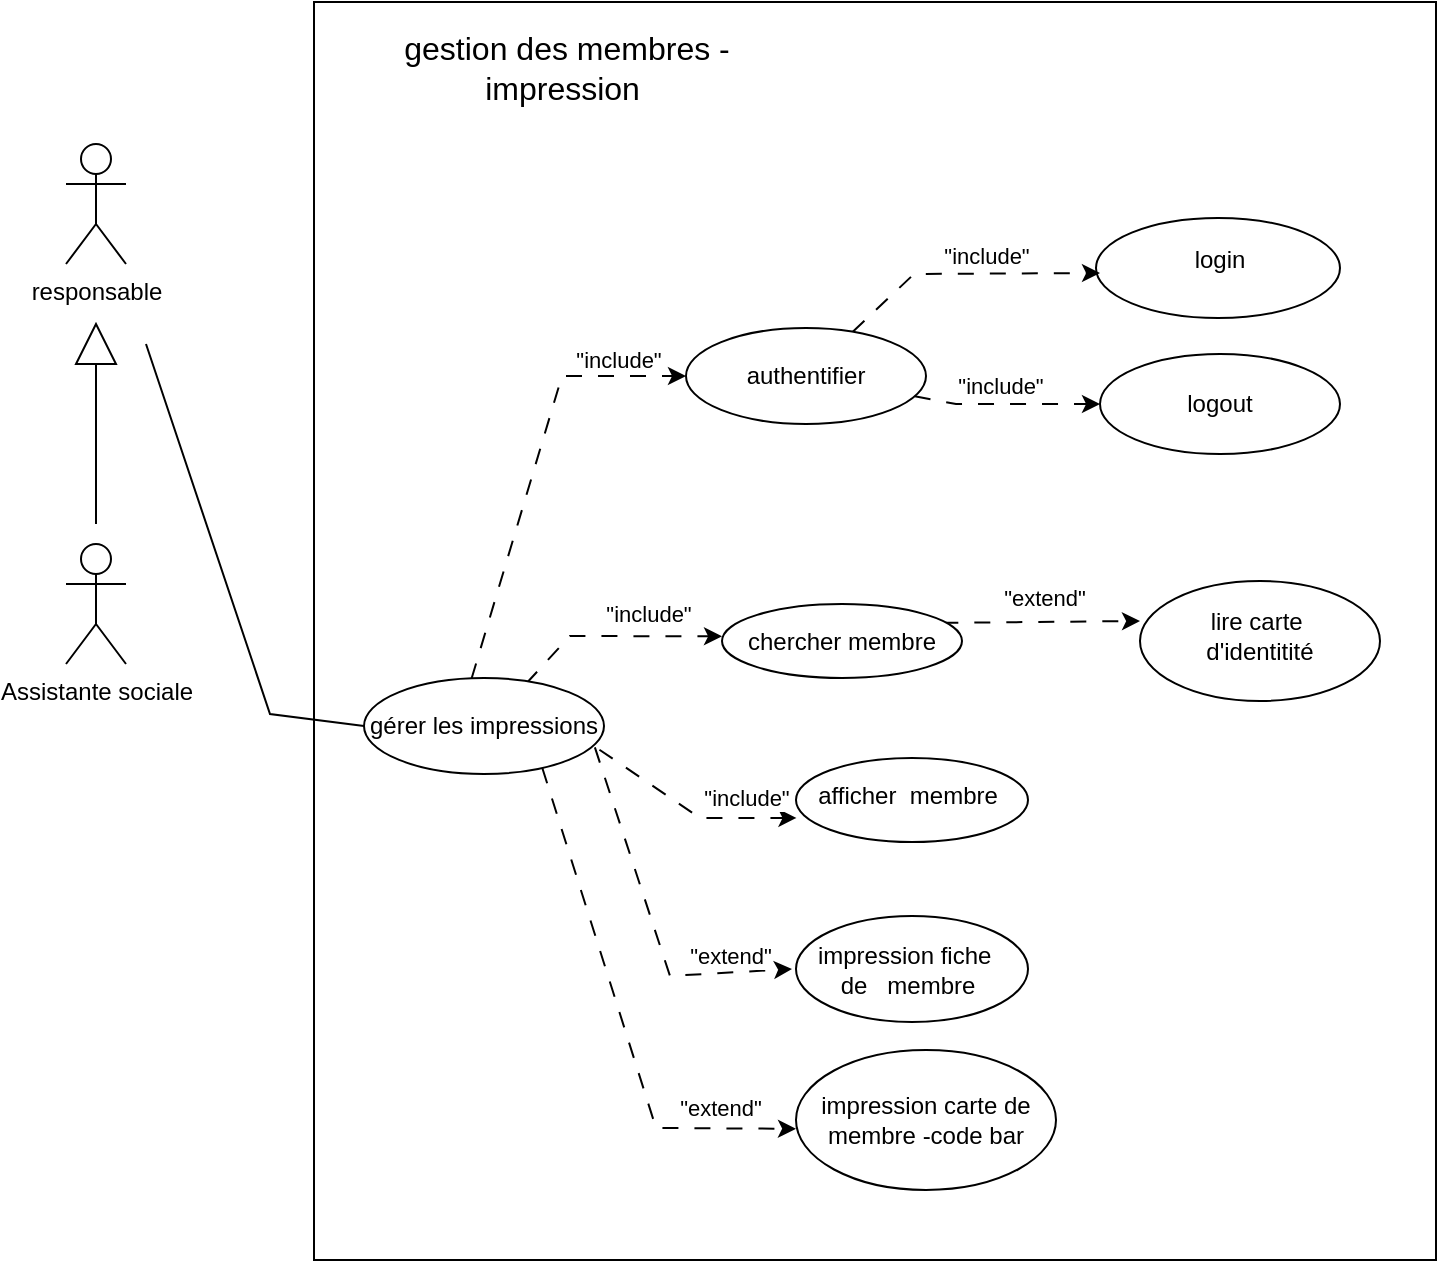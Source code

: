 <mxfile version="27.0.9">
  <diagram name="Page-1" id="1hs5s9o86z9CkmKRlvlU">
    <mxGraphModel dx="1258" dy="1082" grid="0" gridSize="10" guides="1" tooltips="1" connect="1" arrows="1" fold="1" page="1" pageScale="1" pageWidth="827" pageHeight="1169" math="0" shadow="0">
      <root>
        <mxCell id="0" />
        <mxCell id="1" parent="0" />
        <mxCell id="x263QQzyvhfLZ9ghH397-1" value="" style="rounded=0;whiteSpace=wrap;html=1;movable=0;resizable=0;rotatable=0;deletable=0;editable=0;locked=1;connectable=0;" parent="1" vertex="1">
          <mxGeometry x="194" y="99" width="561" height="629" as="geometry" />
        </mxCell>
        <mxCell id="m7XsVHhVL0BLHQTgYPTq-1" value="Assistante sociale" style="shape=umlActor;verticalLabelPosition=bottom;verticalAlign=top;html=1;" parent="1" vertex="1">
          <mxGeometry x="70" y="370" width="30" height="60" as="geometry" />
        </mxCell>
        <mxCell id="m7XsVHhVL0BLHQTgYPTq-2" value="responsable" style="shape=umlActor;verticalLabelPosition=bottom;verticalAlign=top;html=1;" parent="1" vertex="1">
          <mxGeometry x="70" y="170" width="30" height="60" as="geometry" />
        </mxCell>
        <mxCell id="m7XsVHhVL0BLHQTgYPTq-6" value="" style="shape=ellipse;container=1;horizontal=1;horizontalStack=0;resizeParent=1;resizeParentMax=0;resizeLast=0;html=1;dashed=0;collapsible=0;" parent="1" vertex="1">
          <mxGeometry x="585" y="207" width="122" height="50" as="geometry" />
        </mxCell>
        <mxCell id="m7XsVHhVL0BLHQTgYPTq-7" value="login" style="html=1;strokeColor=none;fillColor=none;align=center;verticalAlign=middle;rotatable=0;whiteSpace=wrap;" parent="m7XsVHhVL0BLHQTgYPTq-6" vertex="1">
          <mxGeometry x="2" y="15" width="120" height="12.5" as="geometry" />
        </mxCell>
        <mxCell id="m7XsVHhVL0BLHQTgYPTq-42" value="" style="triangle;whiteSpace=wrap;html=1;rotation=-90;" parent="1" vertex="1">
          <mxGeometry x="75" y="260" width="20" height="20" as="geometry" />
        </mxCell>
        <mxCell id="m7XsVHhVL0BLHQTgYPTq-43" value="" style="endArrow=none;html=1;rounded=0;entryX=0;entryY=0.5;entryDx=0;entryDy=0;" parent="1" target="m7XsVHhVL0BLHQTgYPTq-42" edge="1">
          <mxGeometry width="50" height="50" relative="1" as="geometry">
            <mxPoint x="85" y="360" as="sourcePoint" />
            <mxPoint x="440" y="360" as="targetPoint" />
          </mxGeometry>
        </mxCell>
        <mxCell id="m7XsVHhVL0BLHQTgYPTq-45" value="" style="endArrow=classic;html=1;rounded=0;entryX=0;entryY=1;entryDx=0;entryDy=0;endFill=1;dashed=1;dashPattern=8 8;" parent="1" target="m7XsVHhVL0BLHQTgYPTq-7" edge="1" source="bvzKBw0PHsRoX_8Q5MpC-2">
          <mxGeometry width="50" height="50" relative="1" as="geometry">
            <mxPoint x="235" y="242" as="sourcePoint" />
            <mxPoint x="565" y="302" as="targetPoint" />
            <Array as="points">
              <mxPoint x="494" y="235" />
            </Array>
          </mxGeometry>
        </mxCell>
        <mxCell id="bvzKBw0PHsRoX_8Q5MpC-12" value="&quot;include&quot;" style="edgeLabel;html=1;align=center;verticalAlign=middle;resizable=0;points=[];" vertex="1" connectable="0" parent="m7XsVHhVL0BLHQTgYPTq-45">
          <mxGeometry x="-0.053" y="-1" relative="1" as="geometry">
            <mxPoint x="14" y="-10" as="offset" />
          </mxGeometry>
        </mxCell>
        <mxCell id="m7XsVHhVL0BLHQTgYPTq-46" value="" style="endArrow=classic;html=1;rounded=0;entryX=0;entryY=0.5;entryDx=0;entryDy=0;endFill=1;dashed=1;dashPattern=8 8;" parent="1" source="bvzKBw0PHsRoX_8Q5MpC-2" target="m7XsVHhVL0BLHQTgYPTq-12" edge="1">
          <mxGeometry width="50" height="50" relative="1" as="geometry">
            <mxPoint x="355" y="301" as="sourcePoint" />
            <mxPoint x="519" y="292" as="targetPoint" />
            <Array as="points">
              <mxPoint x="515" y="300" />
            </Array>
          </mxGeometry>
        </mxCell>
        <mxCell id="bvzKBw0PHsRoX_8Q5MpC-13" value="&quot;include&quot;" style="edgeLabel;html=1;align=center;verticalAlign=middle;resizable=0;points=[];" vertex="1" connectable="0" parent="m7XsVHhVL0BLHQTgYPTq-46">
          <mxGeometry x="-0.187" y="3" relative="1" as="geometry">
            <mxPoint x="5" y="-6" as="offset" />
          </mxGeometry>
        </mxCell>
        <mxCell id="m7XsVHhVL0BLHQTgYPTq-47" value="" style="endArrow=classic;html=1;rounded=0;entryX=0;entryY=0;entryDx=0;entryDy=0;endFill=1;exitX=0.918;exitY=0.255;exitDx=0;exitDy=0;exitPerimeter=0;dashed=1;dashPattern=8 8;" parent="1" source="m7XsVHhVL0BLHQTgYPTq-19" target="m7XsVHhVL0BLHQTgYPTq-15" edge="1">
          <mxGeometry width="50" height="50" relative="1" as="geometry">
            <mxPoint x="292" y="347" as="sourcePoint" />
            <mxPoint x="524" y="340" as="targetPoint" />
          </mxGeometry>
        </mxCell>
        <mxCell id="bvzKBw0PHsRoX_8Q5MpC-7" value="&quot;extend&quot;" style="edgeLabel;html=1;align=center;verticalAlign=middle;resizable=0;points=[];" vertex="1" connectable="0" parent="m7XsVHhVL0BLHQTgYPTq-47">
          <mxGeometry x="0.101" y="-1" relative="1" as="geometry">
            <mxPoint x="-4" y="-13" as="offset" />
          </mxGeometry>
        </mxCell>
        <mxCell id="m7XsVHhVL0BLHQTgYPTq-48" value="" style="endArrow=classic;html=1;rounded=0;endFill=1;exitX=0.676;exitY=0.057;exitDx=0;exitDy=0;exitPerimeter=0;dashed=1;dashPattern=8 8;entryX=0;entryY=0.25;entryDx=0;entryDy=0;" parent="1" source="bvzKBw0PHsRoX_8Q5MpC-1" target="m7XsVHhVL0BLHQTgYPTq-20" edge="1">
          <mxGeometry width="50" height="50" relative="1" as="geometry">
            <mxPoint x="500" y="389" as="sourcePoint" />
            <mxPoint x="394" y="419" as="targetPoint" />
            <Array as="points">
              <mxPoint x="322" y="416" />
            </Array>
          </mxGeometry>
        </mxCell>
        <mxCell id="bvzKBw0PHsRoX_8Q5MpC-6" value="&quot;include&quot;" style="edgeLabel;html=1;align=center;verticalAlign=middle;resizable=0;points=[];" vertex="1" connectable="0" parent="m7XsVHhVL0BLHQTgYPTq-48">
          <mxGeometry x="0.007" relative="1" as="geometry">
            <mxPoint x="17" y="-11" as="offset" />
          </mxGeometry>
        </mxCell>
        <mxCell id="m7XsVHhVL0BLHQTgYPTq-49" value="" style="endArrow=classic;html=1;rounded=0;entryX=0.002;entryY=0.714;entryDx=0;entryDy=0;endFill=1;exitX=0.981;exitY=0.747;exitDx=0;exitDy=0;exitPerimeter=0;dashed=1;dashPattern=8 8;entryPerimeter=0;" parent="1" target="m7XsVHhVL0BLHQTgYPTq-24" edge="1" source="bvzKBw0PHsRoX_8Q5MpC-1">
          <mxGeometry width="50" height="50" relative="1" as="geometry">
            <mxPoint x="120" y="260" as="sourcePoint" />
            <mxPoint x="444" y="580" as="targetPoint" />
            <Array as="points">
              <mxPoint x="387" y="507" />
            </Array>
          </mxGeometry>
        </mxCell>
        <mxCell id="bvzKBw0PHsRoX_8Q5MpC-8" value="&quot;include&quot;" style="edgeLabel;html=1;align=center;verticalAlign=middle;resizable=0;points=[];" vertex="1" connectable="0" parent="m7XsVHhVL0BLHQTgYPTq-49">
          <mxGeometry x="0.163" y="2" relative="1" as="geometry">
            <mxPoint x="20" y="-8" as="offset" />
          </mxGeometry>
        </mxCell>
        <mxCell id="m7XsVHhVL0BLHQTgYPTq-50" value="" style="endArrow=none;html=1;rounded=0;entryX=0;entryY=0.5;entryDx=0;entryDy=0;endFill=0;" parent="1" target="bvzKBw0PHsRoX_8Q5MpC-1" edge="1">
          <mxGeometry width="50" height="50" relative="1" as="geometry">
            <mxPoint x="110" y="270" as="sourcePoint" />
            <mxPoint x="654" y="560" as="targetPoint" />
            <Array as="points">
              <mxPoint x="172" y="455" />
            </Array>
          </mxGeometry>
        </mxCell>
        <mxCell id="m7XsVHhVL0BLHQTgYPTq-51" value="" style="endArrow=classic;html=1;rounded=0;endFill=1;exitX=0.743;exitY=0.937;exitDx=0;exitDy=0;exitPerimeter=0;dashed=1;dashPattern=8 8;entryX=0;entryY=0.75;entryDx=0;entryDy=0;" parent="1" target="m7XsVHhVL0BLHQTgYPTq-38" edge="1" source="bvzKBw0PHsRoX_8Q5MpC-1">
          <mxGeometry width="50" height="50" relative="1" as="geometry">
            <mxPoint x="100" y="270" as="sourcePoint" />
            <mxPoint x="654" y="600" as="targetPoint" />
            <Array as="points">
              <mxPoint x="365" y="662" />
            </Array>
          </mxGeometry>
        </mxCell>
        <mxCell id="bvzKBw0PHsRoX_8Q5MpC-10" value="&quot;extend&quot;" style="edgeLabel;html=1;align=center;verticalAlign=middle;resizable=0;points=[];" vertex="1" connectable="0" parent="m7XsVHhVL0BLHQTgYPTq-51">
          <mxGeometry x="0.064" y="-1" relative="1" as="geometry">
            <mxPoint x="48" y="38" as="offset" />
          </mxGeometry>
        </mxCell>
        <mxCell id="x263QQzyvhfLZ9ghH397-2" value="&lt;font style=&quot;font-size: 16px;&quot;&gt;gestion des membres -impression&amp;nbsp;&lt;/font&gt;" style="text;html=1;align=center;verticalAlign=middle;whiteSpace=wrap;rounded=0;" parent="1" vertex="1">
          <mxGeometry x="212" y="117" width="217" height="30" as="geometry" />
        </mxCell>
        <mxCell id="bvzKBw0PHsRoX_8Q5MpC-1" value="gérer les impressions" style="ellipse;whiteSpace=wrap;html=1;" vertex="1" parent="1">
          <mxGeometry x="219" y="437" width="120" height="48" as="geometry" />
        </mxCell>
        <mxCell id="m7XsVHhVL0BLHQTgYPTq-11" value="" style="shape=ellipse;container=1;horizontal=1;horizontalStack=0;resizeParent=1;resizeParentMax=0;resizeLast=0;html=1;dashed=0;collapsible=0;" parent="1" vertex="1">
          <mxGeometry x="587" y="275" width="120" height="50" as="geometry" />
        </mxCell>
        <mxCell id="m7XsVHhVL0BLHQTgYPTq-12" value="logout" style="html=1;strokeColor=none;fillColor=none;align=center;verticalAlign=middle;rotatable=0;whiteSpace=wrap;" parent="m7XsVHhVL0BLHQTgYPTq-11" vertex="1">
          <mxGeometry y="18.75" width="120" height="12.5" as="geometry" />
        </mxCell>
        <mxCell id="m7XsVHhVL0BLHQTgYPTq-14" value="" style="shape=ellipse;container=1;horizontal=1;horizontalStack=0;resizeParent=1;resizeParentMax=0;resizeLast=0;html=1;dashed=0;collapsible=0;" parent="1" vertex="1">
          <mxGeometry x="607" y="388.5" width="120" height="60" as="geometry" />
        </mxCell>
        <mxCell id="m7XsVHhVL0BLHQTgYPTq-15" value="lire carte&amp;nbsp;&lt;div&gt;d&#39;identitité&lt;/div&gt;" style="html=1;strokeColor=none;fillColor=none;align=center;verticalAlign=middle;rotatable=0;whiteSpace=wrap;" parent="m7XsVHhVL0BLHQTgYPTq-14" vertex="1">
          <mxGeometry y="20.001" width="120" height="15" as="geometry" />
        </mxCell>
        <mxCell id="m7XsVHhVL0BLHQTgYPTq-19" value="" style="shape=ellipse;container=1;horizontal=1;horizontalStack=0;resizeParent=1;resizeParentMax=0;resizeLast=0;html=1;dashed=0;collapsible=0;" parent="1" vertex="1">
          <mxGeometry x="398" y="400" width="120" height="37" as="geometry" />
        </mxCell>
        <mxCell id="m7XsVHhVL0BLHQTgYPTq-20" value="chercher membre" style="html=1;strokeColor=none;fillColor=none;align=center;verticalAlign=middle;rotatable=0;whiteSpace=wrap;" parent="m7XsVHhVL0BLHQTgYPTq-19" vertex="1">
          <mxGeometry y="13.876" width="120" height="9.25" as="geometry" />
        </mxCell>
        <mxCell id="m7XsVHhVL0BLHQTgYPTq-24" value="" style="shape=ellipse;container=1;horizontal=1;horizontalStack=0;resizeParent=1;resizeParentMax=0;resizeLast=0;html=1;dashed=0;collapsible=0;" parent="1" vertex="1">
          <mxGeometry x="435" y="477" width="116" height="42" as="geometry" />
        </mxCell>
        <mxCell id="m7XsVHhVL0BLHQTgYPTq-25" value="afficher&amp;nbsp; membre" style="html=1;strokeColor=none;fillColor=none;align=center;verticalAlign=middle;rotatable=0;whiteSpace=wrap;" parent="m7XsVHhVL0BLHQTgYPTq-24" vertex="1">
          <mxGeometry x="-2" y="14" width="116" height="10.5" as="geometry" />
        </mxCell>
        <mxCell id="m7XsVHhVL0BLHQTgYPTq-34" value="" style="shape=ellipse;container=1;horizontal=1;horizontalStack=0;resizeParent=1;resizeParentMax=0;resizeLast=0;html=1;dashed=0;collapsible=0;" parent="1" vertex="1">
          <mxGeometry x="435" y="556" width="116" height="53" as="geometry" />
        </mxCell>
        <mxCell id="m7XsVHhVL0BLHQTgYPTq-35" value="impression fiche&amp;nbsp;&lt;div&gt;de&amp;nbsp; &amp;nbsp;membre&lt;/div&gt;" style="html=1;strokeColor=none;fillColor=none;align=center;verticalAlign=middle;rotatable=0;whiteSpace=wrap;" parent="m7XsVHhVL0BLHQTgYPTq-34" vertex="1">
          <mxGeometry x="-2" y="19.875" width="116" height="13.25" as="geometry" />
        </mxCell>
        <mxCell id="m7XsVHhVL0BLHQTgYPTq-37" value="" style="shape=ellipse;container=1;horizontal=1;horizontalStack=0;resizeParent=1;resizeParentMax=0;resizeLast=0;html=1;dashed=0;collapsible=0;" parent="1" vertex="1">
          <mxGeometry x="435" y="623" width="130" height="70" as="geometry" />
        </mxCell>
        <mxCell id="m7XsVHhVL0BLHQTgYPTq-38" value="impression carte de membre -code bar" style="html=1;strokeColor=none;fillColor=none;align=center;verticalAlign=middle;rotatable=0;whiteSpace=wrap;" parent="m7XsVHhVL0BLHQTgYPTq-37" vertex="1">
          <mxGeometry y="26.247" width="130" height="17.5" as="geometry" />
        </mxCell>
        <mxCell id="bvzKBw0PHsRoX_8Q5MpC-3" value="" style="endArrow=classic;html=1;rounded=0;entryX=0;entryY=0.5;entryDx=0;entryDy=0;endFill=1;exitX=0.448;exitY=0.008;exitDx=0;exitDy=0;exitPerimeter=0;dashed=1;dashPattern=8 8;" edge="1" parent="1" source="bvzKBw0PHsRoX_8Q5MpC-1" target="bvzKBw0PHsRoX_8Q5MpC-2">
          <mxGeometry width="50" height="50" relative="1" as="geometry">
            <mxPoint x="100" y="203" as="sourcePoint" />
            <mxPoint x="397" y="264" as="targetPoint" />
            <Array as="points">
              <mxPoint x="318" y="286" />
            </Array>
          </mxGeometry>
        </mxCell>
        <mxCell id="bvzKBw0PHsRoX_8Q5MpC-5" value="&quot;include&quot;" style="edgeLabel;html=1;align=center;verticalAlign=middle;resizable=0;points=[];" vertex="1" connectable="0" parent="bvzKBw0PHsRoX_8Q5MpC-3">
          <mxGeometry x="-0.453" y="-1" relative="1" as="geometry">
            <mxPoint x="55" y="-102" as="offset" />
          </mxGeometry>
        </mxCell>
        <mxCell id="bvzKBw0PHsRoX_8Q5MpC-2" value="authentifier" style="ellipse;whiteSpace=wrap;html=1;" vertex="1" parent="1">
          <mxGeometry x="380" y="262" width="120" height="48" as="geometry" />
        </mxCell>
        <mxCell id="bvzKBw0PHsRoX_8Q5MpC-4" value="" style="endArrow=classic;html=1;rounded=0;exitX=0.962;exitY=0.723;exitDx=0;exitDy=0;exitPerimeter=0;entryX=0;entryY=0.5;entryDx=0;entryDy=0;dashed=1;dashPattern=8 8;" edge="1" parent="1" source="bvzKBw0PHsRoX_8Q5MpC-1" target="m7XsVHhVL0BLHQTgYPTq-35">
          <mxGeometry width="50" height="50" relative="1" as="geometry">
            <mxPoint x="510" y="529" as="sourcePoint" />
            <mxPoint x="560" y="479" as="targetPoint" />
            <Array as="points">
              <mxPoint x="372" y="586" />
            </Array>
          </mxGeometry>
        </mxCell>
        <mxCell id="bvzKBw0PHsRoX_8Q5MpC-9" value="&quot;extend&quot;" style="edgeLabel;html=1;align=center;verticalAlign=middle;resizable=0;points=[];" vertex="1" connectable="0" parent="bvzKBw0PHsRoX_8Q5MpC-4">
          <mxGeometry x="0.1" y="3" relative="1" as="geometry">
            <mxPoint x="33" y="10" as="offset" />
          </mxGeometry>
        </mxCell>
      </root>
    </mxGraphModel>
  </diagram>
</mxfile>
